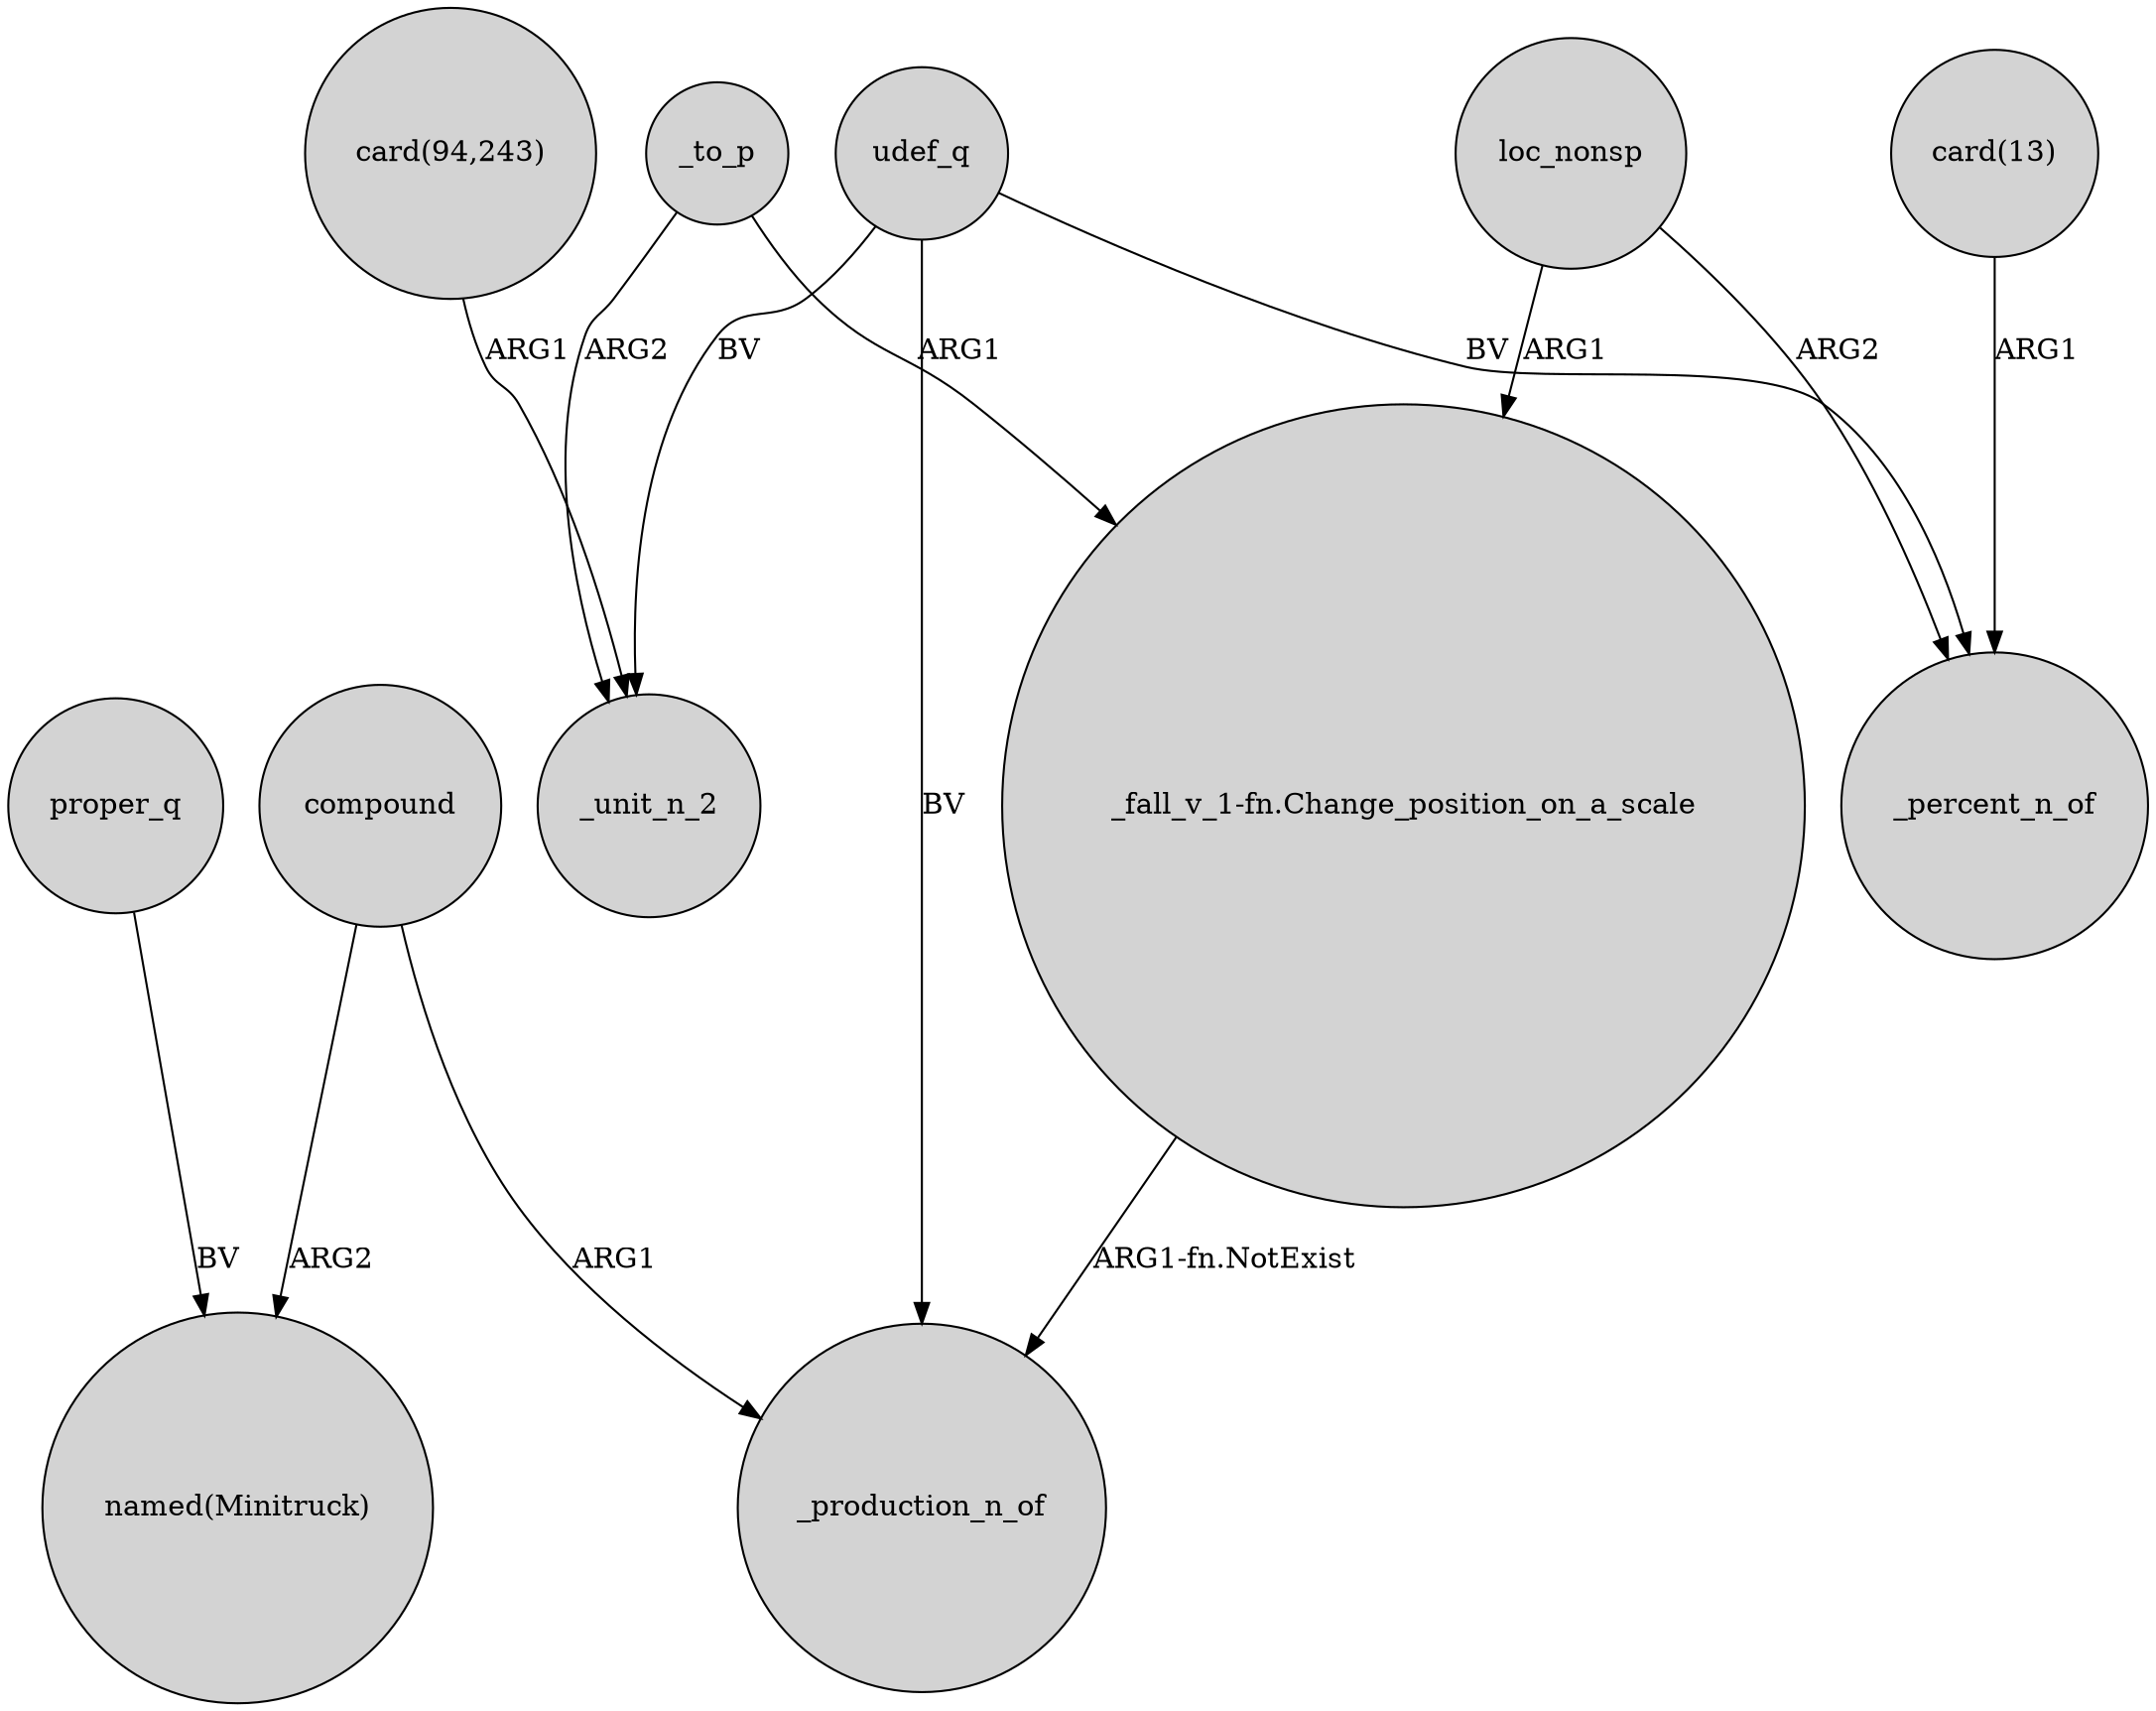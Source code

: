 digraph {
	node [shape=circle style=filled]
	compound -> "named(Minitruck)" [label=ARG2]
	udef_q -> _production_n_of [label=BV]
	"card(94,243)" -> _unit_n_2 [label=ARG1]
	"_fall_v_1-fn.Change_position_on_a_scale" -> _production_n_of [label="ARG1-fn.NotExist"]
	loc_nonsp -> "_fall_v_1-fn.Change_position_on_a_scale" [label=ARG1]
	"card(13)" -> _percent_n_of [label=ARG1]
	proper_q -> "named(Minitruck)" [label=BV]
	compound -> _production_n_of [label=ARG1]
	loc_nonsp -> _percent_n_of [label=ARG2]
	udef_q -> _percent_n_of [label=BV]
	udef_q -> _unit_n_2 [label=BV]
	_to_p -> _unit_n_2 [label=ARG2]
	_to_p -> "_fall_v_1-fn.Change_position_on_a_scale" [label=ARG1]
}
